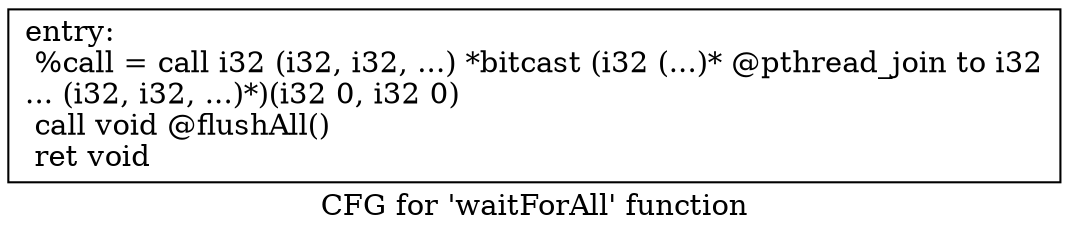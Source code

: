 digraph "CFG for 'waitForAll' function" {
	label="CFG for 'waitForAll' function";

	Node0x60f91c0 [shape=record,label="{entry:\l  %call = call i32 (i32, i32, ...) *bitcast (i32 (...)* @pthread_join to i32\l... (i32, i32, ...)*)(i32 0, i32 0)\l  call void @flushAll()\l  ret void\l}"];
}
